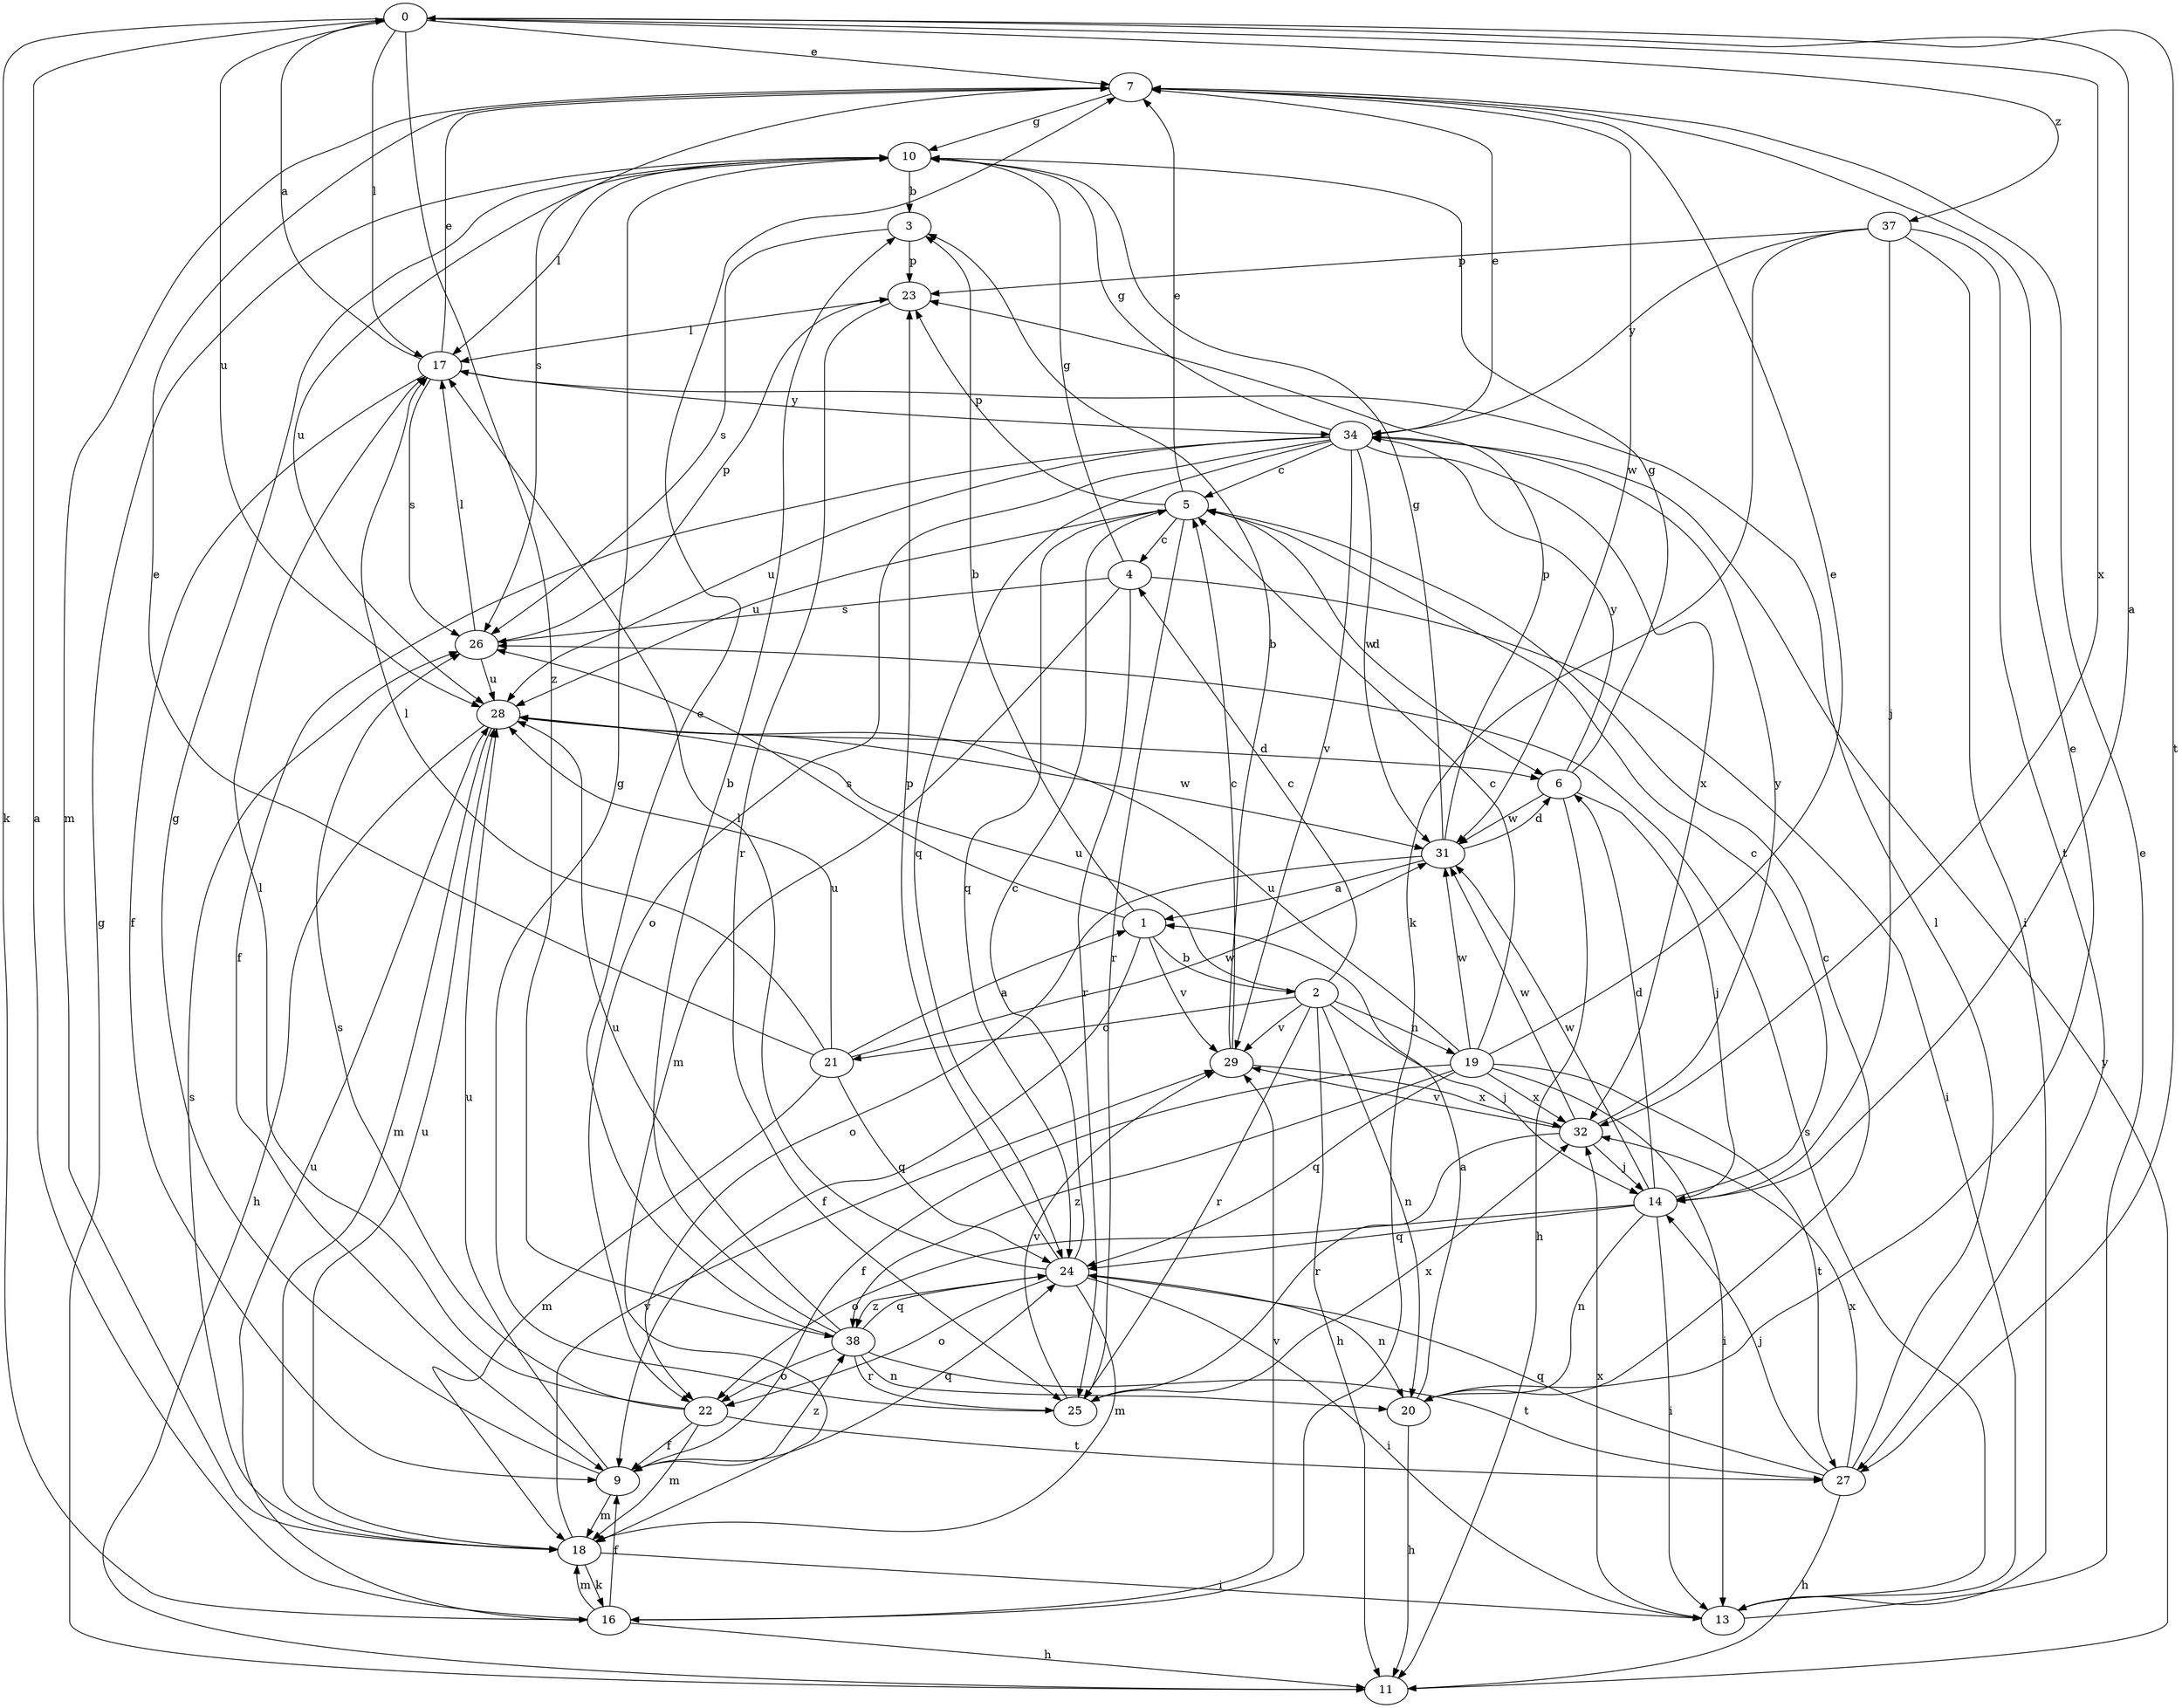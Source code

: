 strict digraph  {
0;
1;
2;
3;
4;
5;
6;
7;
9;
10;
11;
13;
14;
16;
17;
18;
19;
20;
21;
22;
23;
24;
25;
26;
27;
28;
29;
31;
32;
34;
37;
38;
0 -> 7  [label=e];
0 -> 16  [label=k];
0 -> 17  [label=l];
0 -> 27  [label=t];
0 -> 28  [label=u];
0 -> 32  [label=x];
0 -> 37  [label=z];
0 -> 38  [label=z];
1 -> 2  [label=b];
1 -> 3  [label=b];
1 -> 9  [label=f];
1 -> 26  [label=s];
1 -> 29  [label=v];
2 -> 4  [label=c];
2 -> 11  [label=h];
2 -> 14  [label=j];
2 -> 19  [label=n];
2 -> 20  [label=n];
2 -> 21  [label=o];
2 -> 25  [label=r];
2 -> 28  [label=u];
2 -> 29  [label=v];
3 -> 23  [label=p];
3 -> 26  [label=s];
4 -> 10  [label=g];
4 -> 13  [label=i];
4 -> 18  [label=m];
4 -> 25  [label=r];
4 -> 26  [label=s];
5 -> 4  [label=c];
5 -> 6  [label=d];
5 -> 7  [label=e];
5 -> 23  [label=p];
5 -> 24  [label=q];
5 -> 25  [label=r];
5 -> 28  [label=u];
6 -> 10  [label=g];
6 -> 11  [label=h];
6 -> 14  [label=j];
6 -> 31  [label=w];
6 -> 34  [label=y];
7 -> 10  [label=g];
7 -> 18  [label=m];
7 -> 26  [label=s];
7 -> 31  [label=w];
9 -> 10  [label=g];
9 -> 18  [label=m];
9 -> 24  [label=q];
9 -> 28  [label=u];
9 -> 38  [label=z];
10 -> 3  [label=b];
10 -> 17  [label=l];
10 -> 28  [label=u];
11 -> 10  [label=g];
11 -> 34  [label=y];
13 -> 7  [label=e];
13 -> 26  [label=s];
13 -> 32  [label=x];
14 -> 0  [label=a];
14 -> 5  [label=c];
14 -> 6  [label=d];
14 -> 13  [label=i];
14 -> 20  [label=n];
14 -> 22  [label=o];
14 -> 24  [label=q];
14 -> 31  [label=w];
16 -> 0  [label=a];
16 -> 9  [label=f];
16 -> 11  [label=h];
16 -> 18  [label=m];
16 -> 28  [label=u];
16 -> 29  [label=v];
17 -> 0  [label=a];
17 -> 7  [label=e];
17 -> 9  [label=f];
17 -> 26  [label=s];
17 -> 34  [label=y];
18 -> 13  [label=i];
18 -> 16  [label=k];
18 -> 26  [label=s];
18 -> 28  [label=u];
18 -> 29  [label=v];
19 -> 5  [label=c];
19 -> 7  [label=e];
19 -> 9  [label=f];
19 -> 13  [label=i];
19 -> 24  [label=q];
19 -> 27  [label=t];
19 -> 28  [label=u];
19 -> 31  [label=w];
19 -> 32  [label=x];
19 -> 38  [label=z];
20 -> 1  [label=a];
20 -> 5  [label=c];
20 -> 7  [label=e];
20 -> 11  [label=h];
21 -> 1  [label=a];
21 -> 7  [label=e];
21 -> 17  [label=l];
21 -> 18  [label=m];
21 -> 24  [label=q];
21 -> 28  [label=u];
21 -> 31  [label=w];
22 -> 9  [label=f];
22 -> 17  [label=l];
22 -> 18  [label=m];
22 -> 26  [label=s];
22 -> 27  [label=t];
23 -> 17  [label=l];
23 -> 25  [label=r];
24 -> 5  [label=c];
24 -> 13  [label=i];
24 -> 17  [label=l];
24 -> 18  [label=m];
24 -> 20  [label=n];
24 -> 22  [label=o];
24 -> 23  [label=p];
24 -> 38  [label=z];
25 -> 10  [label=g];
25 -> 29  [label=v];
25 -> 32  [label=x];
26 -> 17  [label=l];
26 -> 23  [label=p];
26 -> 28  [label=u];
27 -> 11  [label=h];
27 -> 14  [label=j];
27 -> 17  [label=l];
27 -> 24  [label=q];
27 -> 32  [label=x];
28 -> 6  [label=d];
28 -> 11  [label=h];
28 -> 18  [label=m];
28 -> 31  [label=w];
29 -> 3  [label=b];
29 -> 5  [label=c];
29 -> 32  [label=x];
31 -> 1  [label=a];
31 -> 6  [label=d];
31 -> 10  [label=g];
31 -> 22  [label=o];
31 -> 23  [label=p];
32 -> 14  [label=j];
32 -> 25  [label=r];
32 -> 29  [label=v];
32 -> 31  [label=w];
32 -> 34  [label=y];
34 -> 5  [label=c];
34 -> 7  [label=e];
34 -> 9  [label=f];
34 -> 10  [label=g];
34 -> 22  [label=o];
34 -> 24  [label=q];
34 -> 28  [label=u];
34 -> 29  [label=v];
34 -> 31  [label=w];
34 -> 32  [label=x];
37 -> 13  [label=i];
37 -> 14  [label=j];
37 -> 16  [label=k];
37 -> 23  [label=p];
37 -> 27  [label=t];
37 -> 34  [label=y];
38 -> 3  [label=b];
38 -> 7  [label=e];
38 -> 20  [label=n];
38 -> 22  [label=o];
38 -> 24  [label=q];
38 -> 25  [label=r];
38 -> 27  [label=t];
38 -> 28  [label=u];
}
